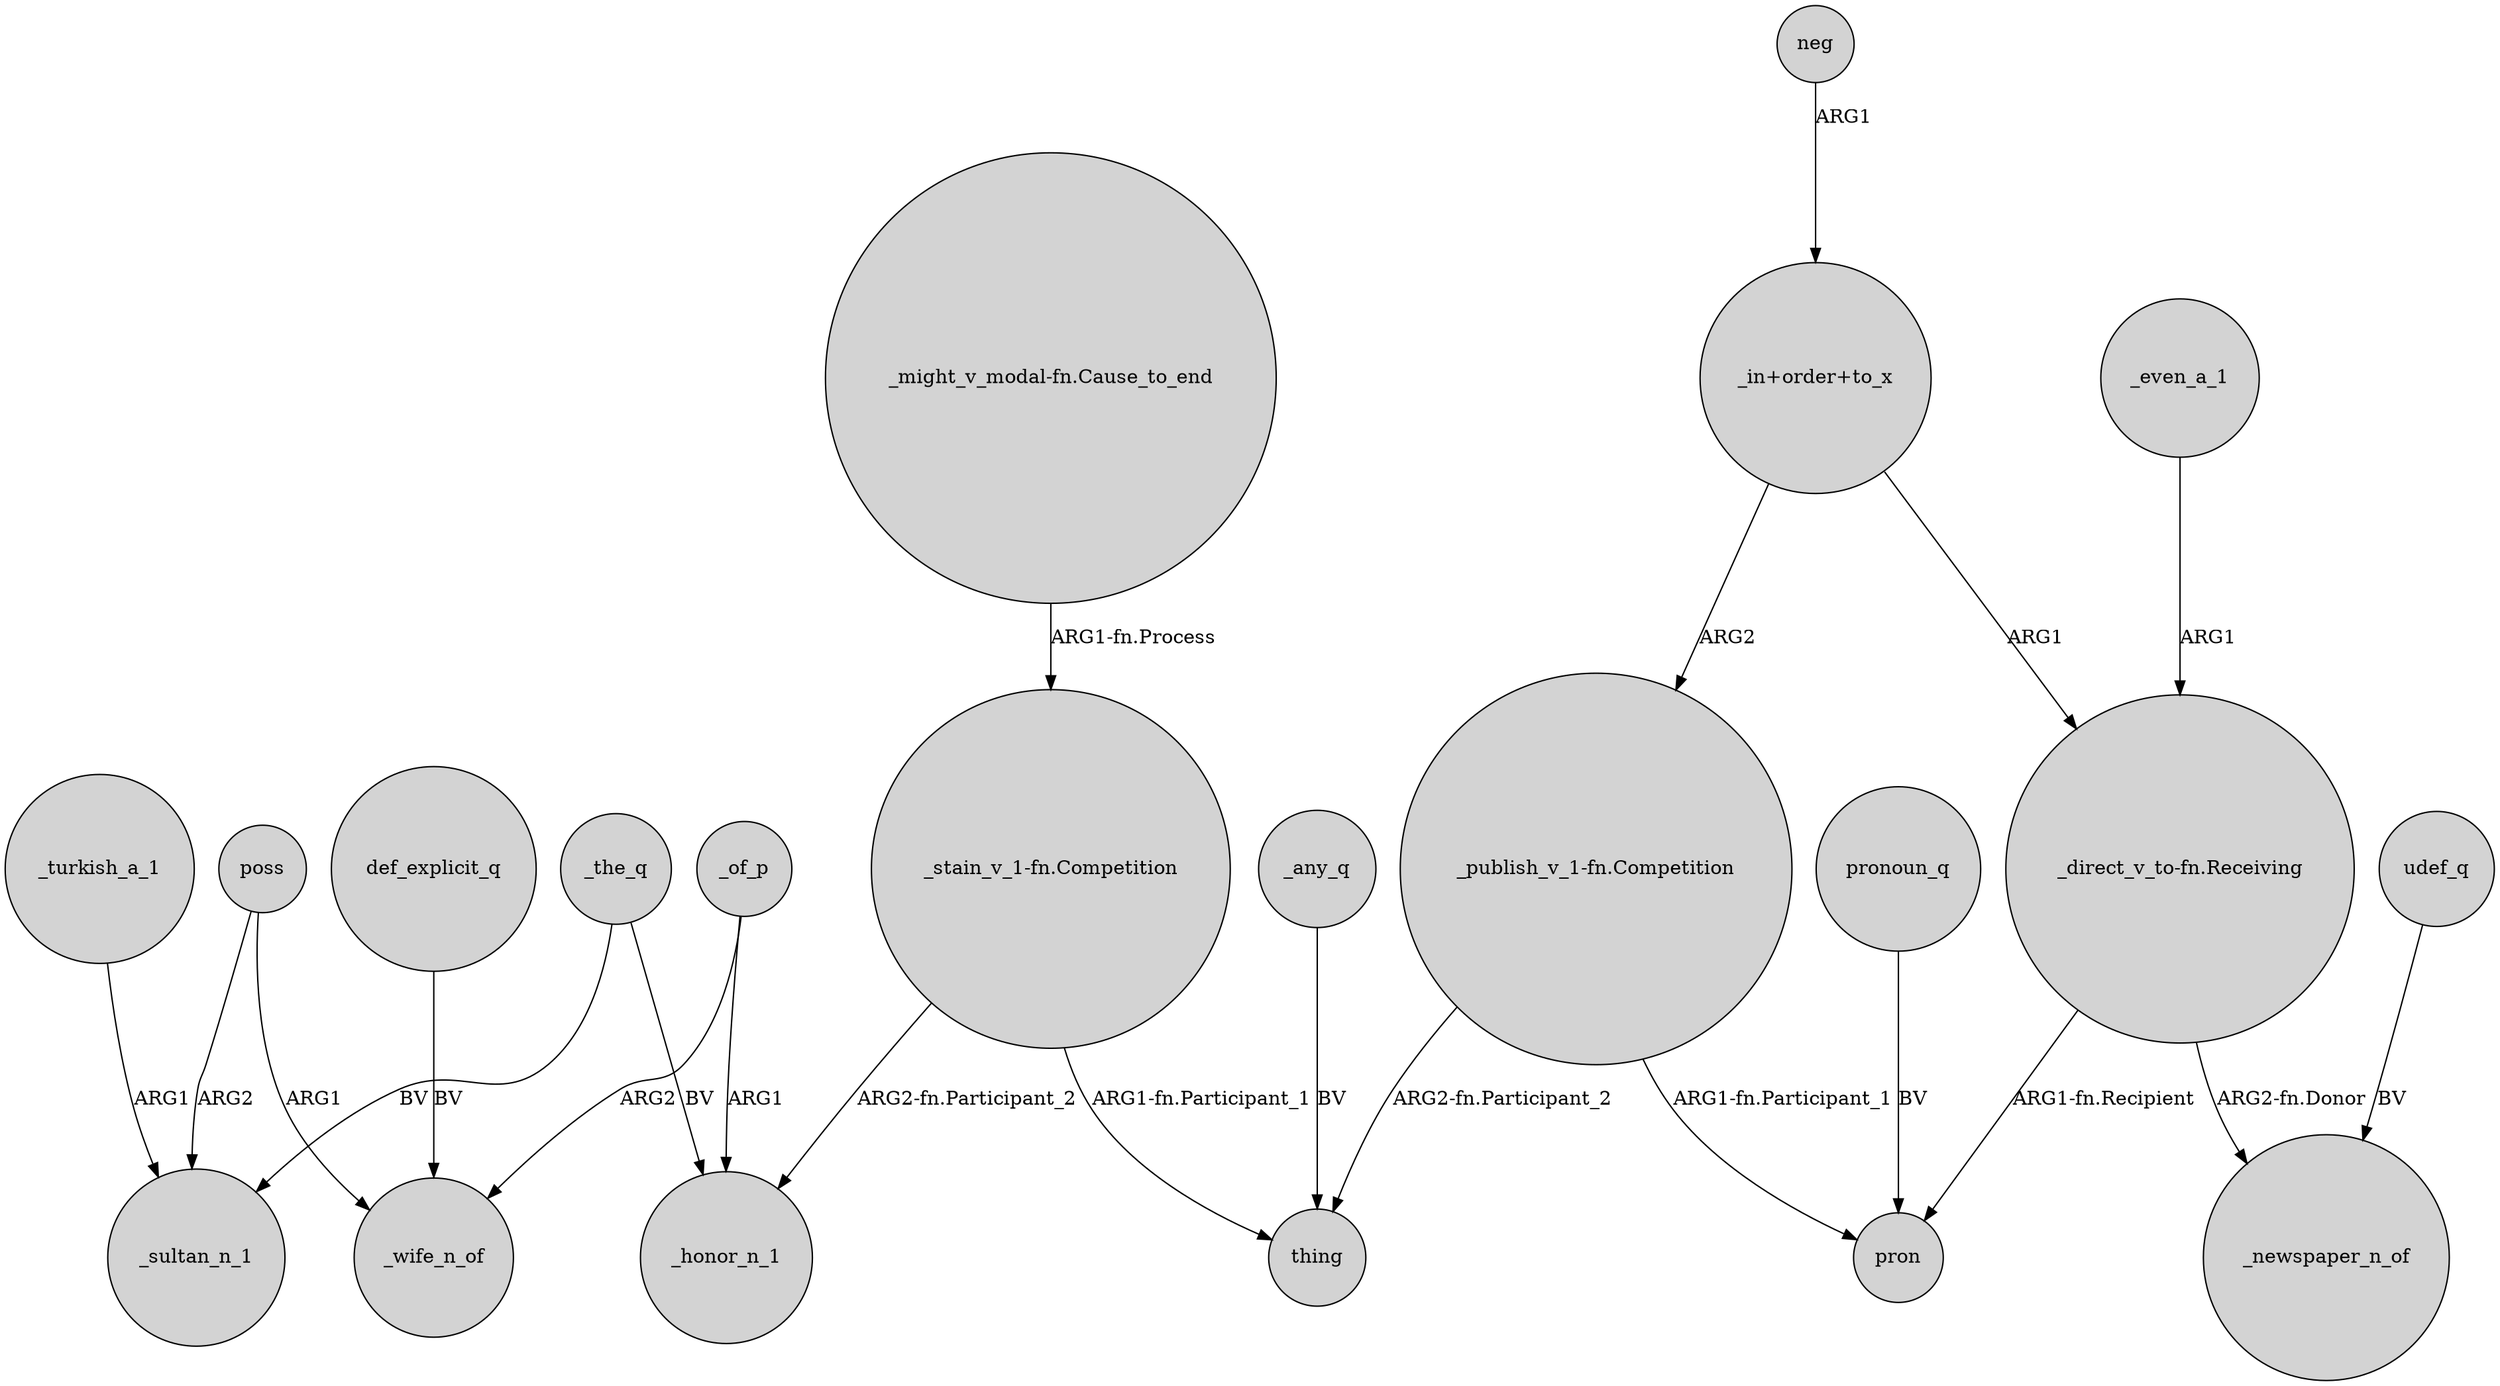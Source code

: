 digraph {
	node [shape=circle style=filled]
	"_stain_v_1-fn.Competition" -> _honor_n_1 [label="ARG2-fn.Participant_2"]
	"_direct_v_to-fn.Receiving" -> pron [label="ARG1-fn.Recipient"]
	"_might_v_modal-fn.Cause_to_end" -> "_stain_v_1-fn.Competition" [label="ARG1-fn.Process"]
	"_stain_v_1-fn.Competition" -> thing [label="ARG1-fn.Participant_1"]
	_turkish_a_1 -> _sultan_n_1 [label=ARG1]
	_any_q -> thing [label=BV]
	"_publish_v_1-fn.Competition" -> pron [label="ARG1-fn.Participant_1"]
	_the_q -> _sultan_n_1 [label=BV]
	udef_q -> _newspaper_n_of [label=BV]
	neg -> "_in+order+to_x" [label=ARG1]
	_of_p -> _wife_n_of [label=ARG2]
	_the_q -> _honor_n_1 [label=BV]
	pronoun_q -> pron [label=BV]
	def_explicit_q -> _wife_n_of [label=BV]
	poss -> _sultan_n_1 [label=ARG2]
	"_publish_v_1-fn.Competition" -> thing [label="ARG2-fn.Participant_2"]
	"_direct_v_to-fn.Receiving" -> _newspaper_n_of [label="ARG2-fn.Donor"]
	poss -> _wife_n_of [label=ARG1]
	_even_a_1 -> "_direct_v_to-fn.Receiving" [label=ARG1]
	_of_p -> _honor_n_1 [label=ARG1]
	"_in+order+to_x" -> "_publish_v_1-fn.Competition" [label=ARG2]
	"_in+order+to_x" -> "_direct_v_to-fn.Receiving" [label=ARG1]
}
